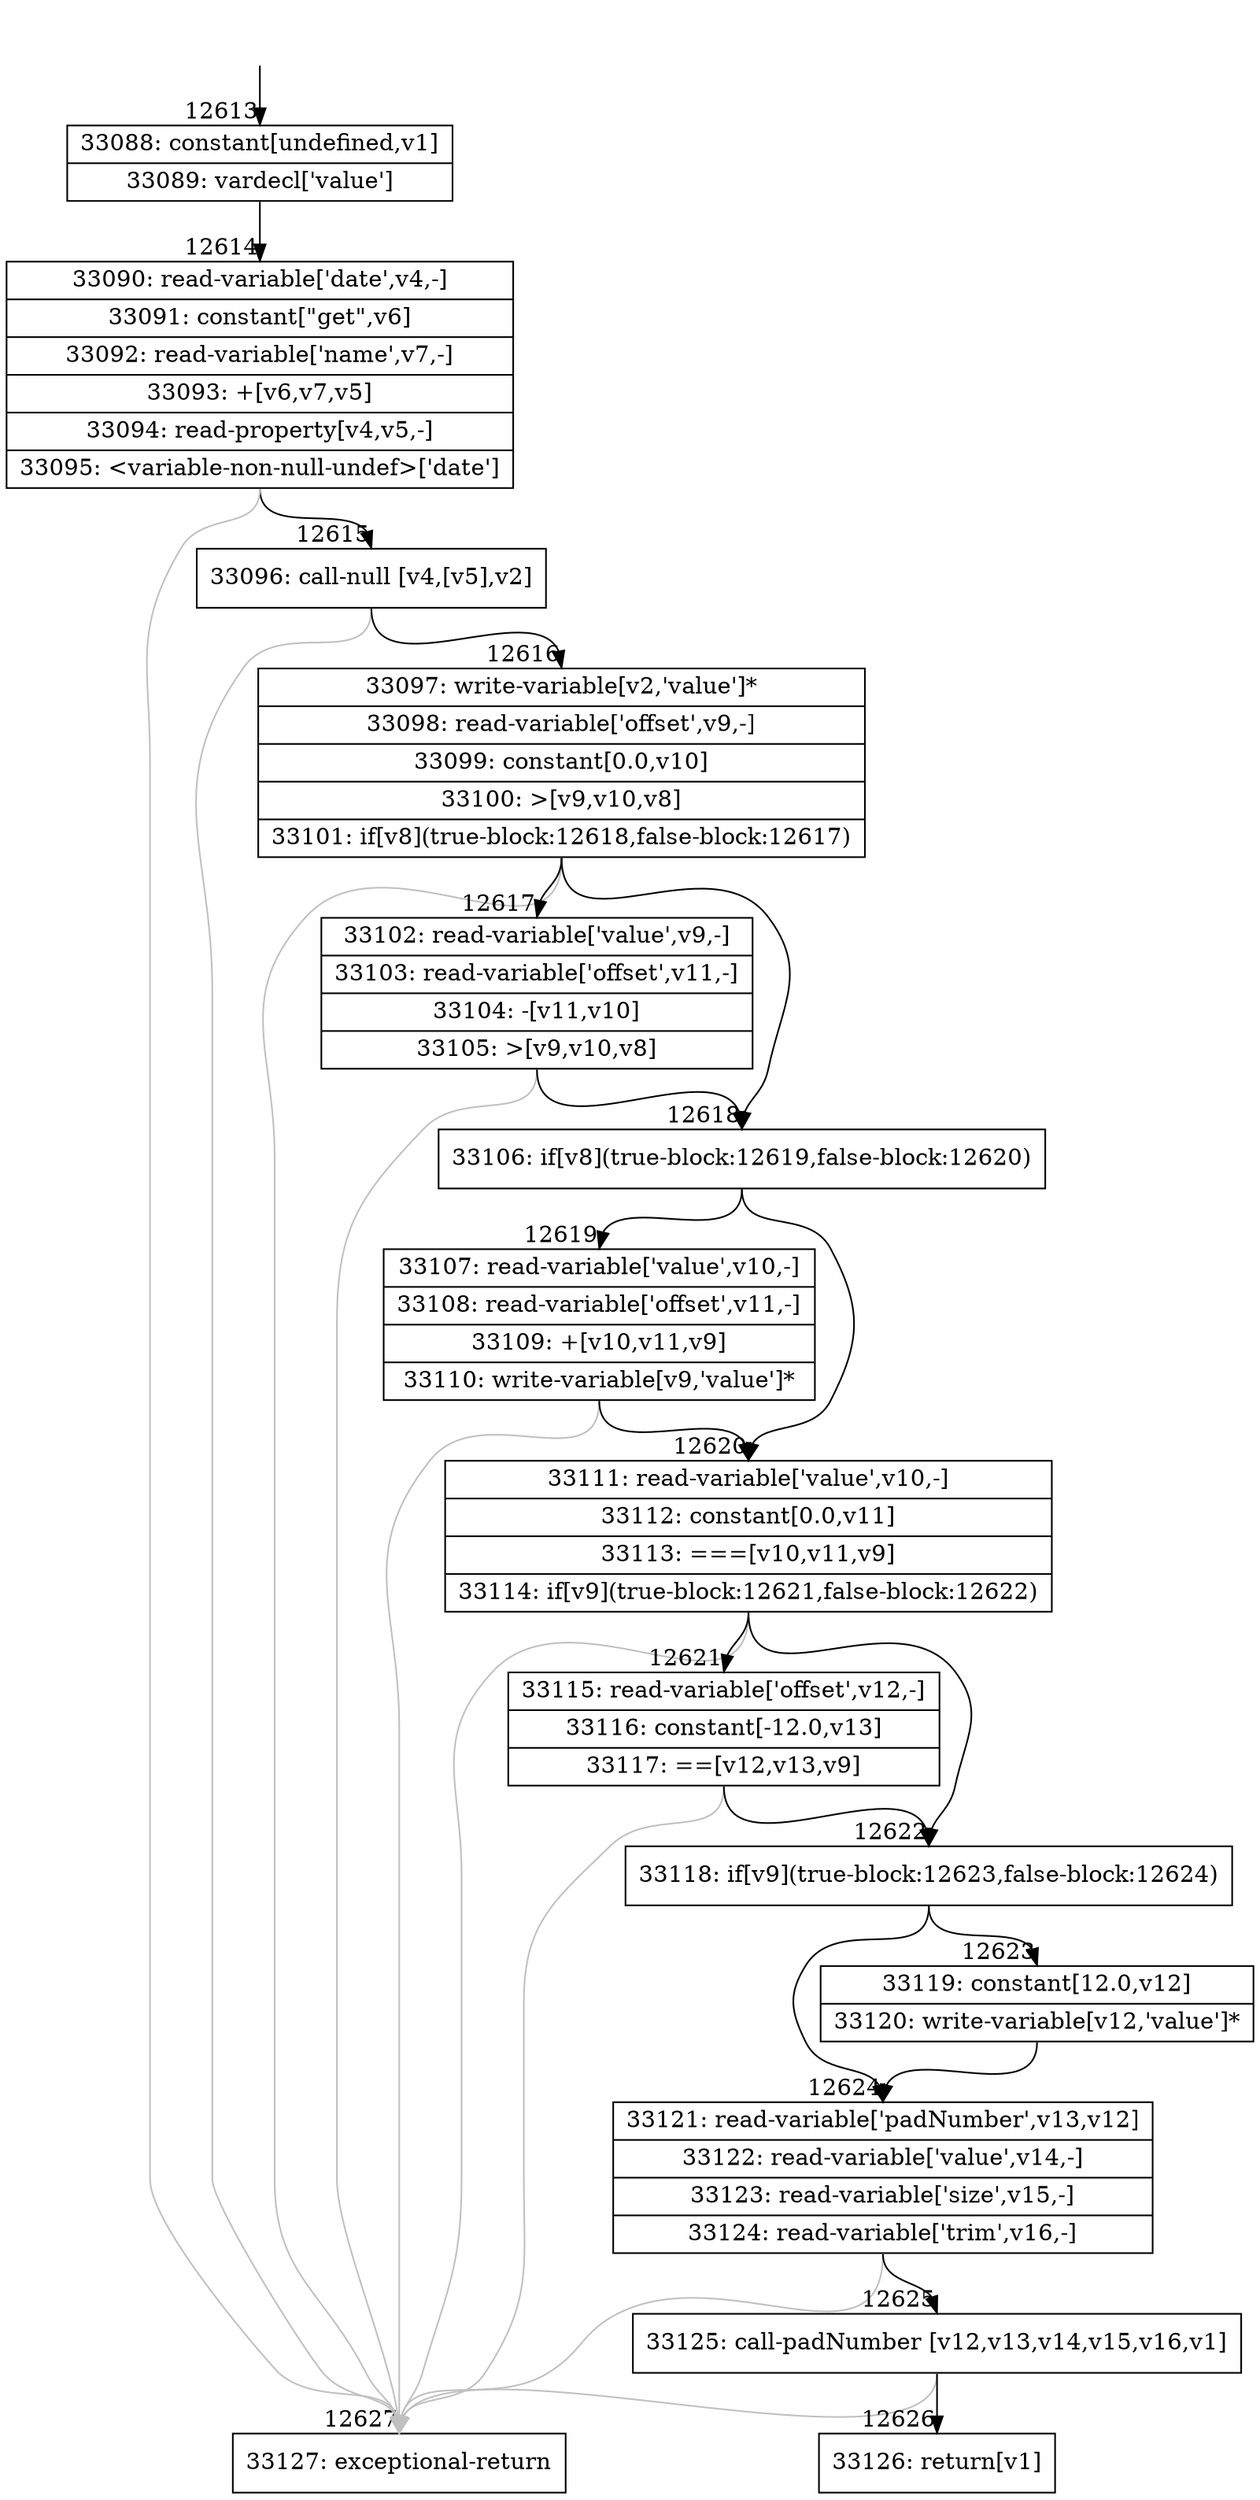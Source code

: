 digraph {
rankdir="TD"
BB_entry973[shape=none,label=""];
BB_entry973 -> BB12613 [tailport=s, headport=n, headlabel="    12613"]
BB12613 [shape=record label="{33088: constant[undefined,v1]|33089: vardecl['value']}" ] 
BB12613 -> BB12614 [tailport=s, headport=n, headlabel="      12614"]
BB12614 [shape=record label="{33090: read-variable['date',v4,-]|33091: constant[\"get\",v6]|33092: read-variable['name',v7,-]|33093: +[v6,v7,v5]|33094: read-property[v4,v5,-]|33095: \<variable-non-null-undef\>['date']}" ] 
BB12614 -> BB12615 [tailport=s, headport=n, headlabel="      12615"]
BB12614 -> BB12627 [tailport=s, headport=n, color=gray, headlabel="      12627"]
BB12615 [shape=record label="{33096: call-null [v4,[v5],v2]}" ] 
BB12615 -> BB12616 [tailport=s, headport=n, headlabel="      12616"]
BB12615 -> BB12627 [tailport=s, headport=n, color=gray]
BB12616 [shape=record label="{33097: write-variable[v2,'value']*|33098: read-variable['offset',v9,-]|33099: constant[0.0,v10]|33100: \>[v9,v10,v8]|33101: if[v8](true-block:12618,false-block:12617)}" ] 
BB12616 -> BB12618 [tailport=s, headport=n, headlabel="      12618"]
BB12616 -> BB12617 [tailport=s, headport=n, headlabel="      12617"]
BB12616 -> BB12627 [tailport=s, headport=n, color=gray]
BB12617 [shape=record label="{33102: read-variable['value',v9,-]|33103: read-variable['offset',v11,-]|33104: -[v11,v10]|33105: \>[v9,v10,v8]}" ] 
BB12617 -> BB12618 [tailport=s, headport=n]
BB12617 -> BB12627 [tailport=s, headport=n, color=gray]
BB12618 [shape=record label="{33106: if[v8](true-block:12619,false-block:12620)}" ] 
BB12618 -> BB12619 [tailport=s, headport=n, headlabel="      12619"]
BB12618 -> BB12620 [tailport=s, headport=n, headlabel="      12620"]
BB12619 [shape=record label="{33107: read-variable['value',v10,-]|33108: read-variable['offset',v11,-]|33109: +[v10,v11,v9]|33110: write-variable[v9,'value']*}" ] 
BB12619 -> BB12620 [tailport=s, headport=n]
BB12619 -> BB12627 [tailport=s, headport=n, color=gray]
BB12620 [shape=record label="{33111: read-variable['value',v10,-]|33112: constant[0.0,v11]|33113: ===[v10,v11,v9]|33114: if[v9](true-block:12621,false-block:12622)}" ] 
BB12620 -> BB12622 [tailport=s, headport=n, headlabel="      12622"]
BB12620 -> BB12621 [tailport=s, headport=n, headlabel="      12621"]
BB12620 -> BB12627 [tailport=s, headport=n, color=gray]
BB12621 [shape=record label="{33115: read-variable['offset',v12,-]|33116: constant[-12.0,v13]|33117: ==[v12,v13,v9]}" ] 
BB12621 -> BB12622 [tailport=s, headport=n]
BB12621 -> BB12627 [tailport=s, headport=n, color=gray]
BB12622 [shape=record label="{33118: if[v9](true-block:12623,false-block:12624)}" ] 
BB12622 -> BB12623 [tailport=s, headport=n, headlabel="      12623"]
BB12622 -> BB12624 [tailport=s, headport=n, headlabel="      12624"]
BB12623 [shape=record label="{33119: constant[12.0,v12]|33120: write-variable[v12,'value']*}" ] 
BB12623 -> BB12624 [tailport=s, headport=n]
BB12624 [shape=record label="{33121: read-variable['padNumber',v13,v12]|33122: read-variable['value',v14,-]|33123: read-variable['size',v15,-]|33124: read-variable['trim',v16,-]}" ] 
BB12624 -> BB12625 [tailport=s, headport=n, headlabel="      12625"]
BB12624 -> BB12627 [tailport=s, headport=n, color=gray]
BB12625 [shape=record label="{33125: call-padNumber [v12,v13,v14,v15,v16,v1]}" ] 
BB12625 -> BB12626 [tailport=s, headport=n, headlabel="      12626"]
BB12625 -> BB12627 [tailport=s, headport=n, color=gray]
BB12626 [shape=record label="{33126: return[v1]}" ] 
BB12627 [shape=record label="{33127: exceptional-return}" ] 
//#$~ 18625
}
